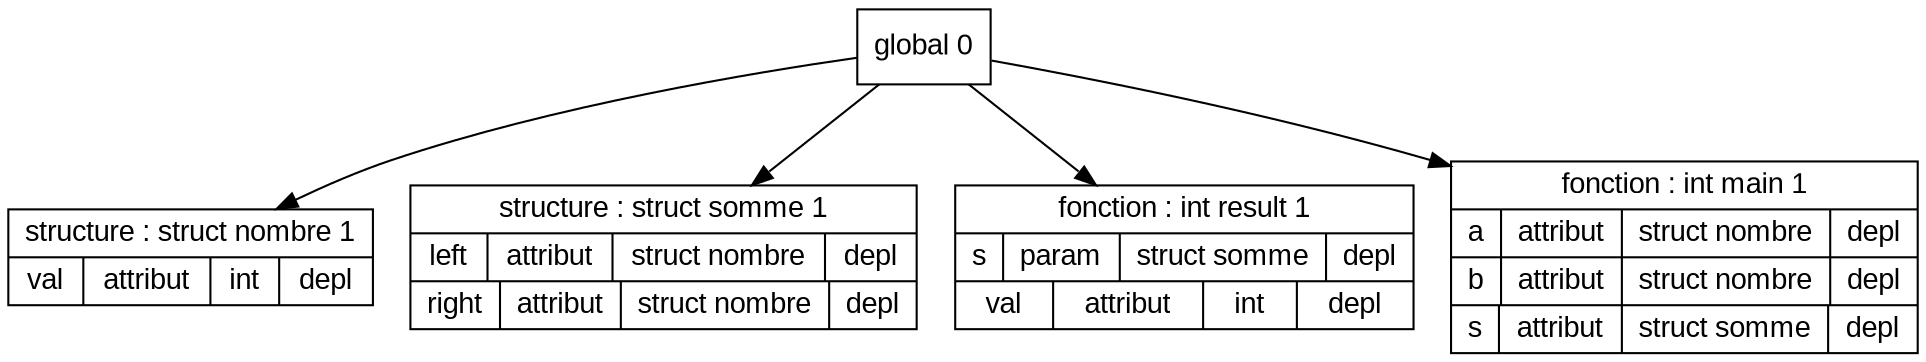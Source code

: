 digraph "tds"{

	node [fontname="Arial"];

	N1 [shape=record label="{ structure : struct nombre 1
	| { val | attribut | int | depl }
	}"];

	N2 [shape=record label="{ structure : struct somme 1
	| { left | attribut | struct nombre | depl }
	| { right | attribut | struct nombre | depl }
	}"];

	N3 [shape=record label="{ fonction : int result 1
	| { s | param | struct somme | depl }
	| { val | attribut | int | depl }
	}"];

	N4 [shape=record label="{ fonction : int main 1
	| { a | attribut | struct nombre | depl }
	| { b | attribut | struct nombre | depl }
	| { s | attribut | struct somme | depl }
	}"];

	N0 [shape=record label="{ global 0
	}"];


	N0 -> N1; 
	N0 -> N2; 
	N0 -> N3; 
	N0 -> N4; 
}
